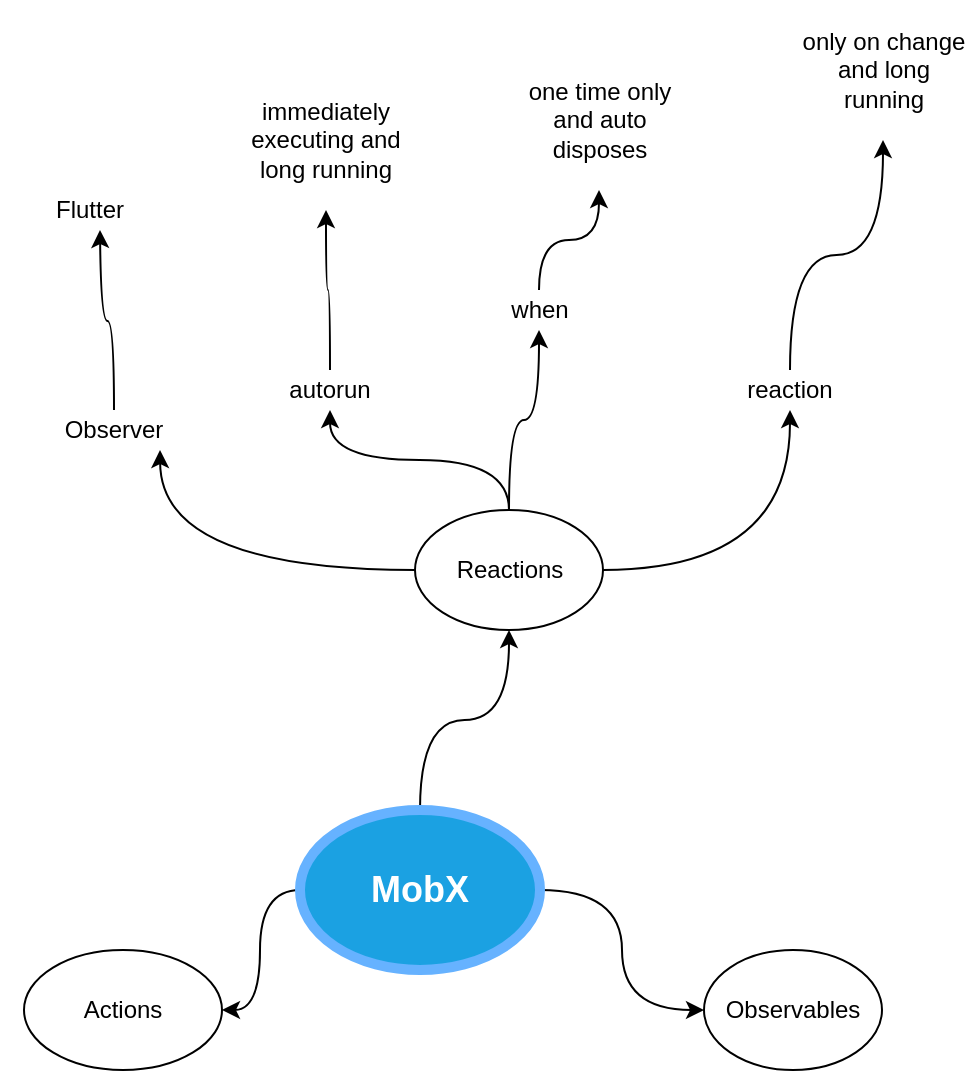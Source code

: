 <mxfile version="10.4.1" type="device"><diagram id="c-dkXqZ1PNZkew1bv0ON" name="MobX mindmap"><mxGraphModel dx="1078" dy="812" grid="1" gridSize="10" guides="1" tooltips="1" connect="1" arrows="1" fold="1" page="1" pageScale="1" pageWidth="827" pageHeight="1169" background="none" math="0" shadow="0"><root><mxCell id="0"/><mxCell id="1" parent="0"/><mxCell id="DH42BZga4FrSCfEoZspd-5" style="edgeStyle=orthogonalEdgeStyle;curved=1;rounded=0;orthogonalLoop=1;jettySize=auto;html=1;fontSize=16;entryX=0.5;entryY=1;entryDx=0;entryDy=0;" parent="1" source="DH42BZga4FrSCfEoZspd-4" target="DH42BZga4FrSCfEoZspd-6" edge="1"><mxGeometry relative="1" as="geometry"><mxPoint x="370" y="310" as="targetPoint"/></mxGeometry></mxCell><mxCell id="DH42BZga4FrSCfEoZspd-9" style="edgeStyle=orthogonalEdgeStyle;curved=1;rounded=0;orthogonalLoop=1;jettySize=auto;html=1;fontSize=16;" parent="1" source="DH42BZga4FrSCfEoZspd-4" target="DH42BZga4FrSCfEoZspd-8" edge="1"><mxGeometry relative="1" as="geometry"/></mxCell><mxCell id="DH42BZga4FrSCfEoZspd-10" style="edgeStyle=orthogonalEdgeStyle;curved=1;rounded=0;orthogonalLoop=1;jettySize=auto;html=1;fontSize=16;" parent="1" source="DH42BZga4FrSCfEoZspd-4" target="DH42BZga4FrSCfEoZspd-7" edge="1"><mxGeometry relative="1" as="geometry"/></mxCell><mxCell id="DH42BZga4FrSCfEoZspd-4" value="MobX" style="ellipse;whiteSpace=wrap;html=1;fontSize=18;fillColor=#1ba1e2;strokeColor=#66B2FF;fontColor=#ffffff;fontStyle=1;strokeWidth=5;" parent="1" vertex="1"><mxGeometry x="320" y="510" width="120" height="80" as="geometry"/></mxCell><mxCell id="DH42BZga4FrSCfEoZspd-12" style="edgeStyle=orthogonalEdgeStyle;curved=1;rounded=0;orthogonalLoop=1;jettySize=auto;html=1;entryX=0.5;entryY=1;entryDx=0;entryDy=0;fontSize=12;" parent="1" source="DH42BZga4FrSCfEoZspd-6" target="DH42BZga4FrSCfEoZspd-11" edge="1"><mxGeometry relative="1" as="geometry"/></mxCell><mxCell id="DH42BZga4FrSCfEoZspd-14" style="edgeStyle=orthogonalEdgeStyle;curved=1;rounded=0;orthogonalLoop=1;jettySize=auto;html=1;fontSize=12;" parent="1" source="DH42BZga4FrSCfEoZspd-6" target="DH42BZga4FrSCfEoZspd-13" edge="1"><mxGeometry relative="1" as="geometry"/></mxCell><mxCell id="DH42BZga4FrSCfEoZspd-16" style="edgeStyle=orthogonalEdgeStyle;curved=1;rounded=0;orthogonalLoop=1;jettySize=auto;html=1;entryX=0.5;entryY=1;entryDx=0;entryDy=0;fontSize=12;" parent="1" source="DH42BZga4FrSCfEoZspd-6" target="DH42BZga4FrSCfEoZspd-15" edge="1"><mxGeometry relative="1" as="geometry"/></mxCell><mxCell id="DH42BZga4FrSCfEoZspd-17" style="edgeStyle=orthogonalEdgeStyle;curved=1;rounded=0;orthogonalLoop=1;jettySize=auto;html=1;fontSize=12;" parent="1" source="DH42BZga4FrSCfEoZspd-6" edge="1"><mxGeometry relative="1" as="geometry"><mxPoint x="250" y="330" as="targetPoint"/></mxGeometry></mxCell><mxCell id="DH42BZga4FrSCfEoZspd-6" value="Reactions" style="ellipse;whiteSpace=wrap;html=1;fontSize=12;" parent="1" vertex="1"><mxGeometry x="377.5" y="360" width="94" height="60" as="geometry"/></mxCell><mxCell id="DH42BZga4FrSCfEoZspd-7" value="Actions" style="ellipse;whiteSpace=wrap;html=1;fontSize=12;" parent="1" vertex="1"><mxGeometry x="182" y="580" width="99" height="60" as="geometry"/></mxCell><mxCell id="DH42BZga4FrSCfEoZspd-8" value="Observables" style="ellipse;whiteSpace=wrap;html=1;fontSize=12;" parent="1" vertex="1"><mxGeometry x="522" y="580" width="89" height="60" as="geometry"/></mxCell><mxCell id="DH42BZga4FrSCfEoZspd-22" style="edgeStyle=orthogonalEdgeStyle;curved=1;rounded=0;orthogonalLoop=1;jettySize=auto;html=1;fontSize=12;" parent="1" source="DH42BZga4FrSCfEoZspd-11" target="DH42BZga4FrSCfEoZspd-21" edge="1"><mxGeometry relative="1" as="geometry"/></mxCell><mxCell id="DH42BZga4FrSCfEoZspd-11" value="autorun" style="text;html=1;strokeColor=none;fillColor=none;align=center;verticalAlign=middle;whiteSpace=wrap;rounded=0;fontSize=12;" parent="1" vertex="1"><mxGeometry x="290" y="290" width="90" height="20" as="geometry"/></mxCell><mxCell id="DH42BZga4FrSCfEoZspd-26" style="edgeStyle=orthogonalEdgeStyle;curved=1;rounded=0;orthogonalLoop=1;jettySize=auto;html=1;fontSize=18;" parent="1" source="DH42BZga4FrSCfEoZspd-13" target="DH42BZga4FrSCfEoZspd-27" edge="1"><mxGeometry relative="1" as="geometry"><mxPoint x="600" y="190" as="targetPoint"/></mxGeometry></mxCell><mxCell id="DH42BZga4FrSCfEoZspd-13" value="reaction" style="text;html=1;strokeColor=none;fillColor=none;align=center;verticalAlign=middle;whiteSpace=wrap;rounded=0;fontSize=12;" parent="1" vertex="1"><mxGeometry x="520" y="290" width="90" height="20" as="geometry"/></mxCell><mxCell id="DH42BZga4FrSCfEoZspd-24" style="edgeStyle=orthogonalEdgeStyle;curved=1;rounded=0;orthogonalLoop=1;jettySize=auto;html=1;fontSize=12;" parent="1" source="DH42BZga4FrSCfEoZspd-15" target="DH42BZga4FrSCfEoZspd-23" edge="1"><mxGeometry relative="1" as="geometry"/></mxCell><mxCell id="DH42BZga4FrSCfEoZspd-15" value="when" style="text;html=1;strokeColor=none;fillColor=none;align=center;verticalAlign=middle;whiteSpace=wrap;rounded=0;fontSize=12;" parent="1" vertex="1"><mxGeometry x="394.5" y="250" width="90" height="20" as="geometry"/></mxCell><mxCell id="DH42BZga4FrSCfEoZspd-19" style="edgeStyle=orthogonalEdgeStyle;curved=1;rounded=0;orthogonalLoop=1;jettySize=auto;html=1;fontSize=12;" parent="1" source="DH42BZga4FrSCfEoZspd-18" edge="1"><mxGeometry relative="1" as="geometry"><mxPoint x="220" y="220" as="targetPoint"/></mxGeometry></mxCell><mxCell id="DH42BZga4FrSCfEoZspd-18" value="Observer" style="text;html=1;strokeColor=none;fillColor=none;align=center;verticalAlign=middle;whiteSpace=wrap;rounded=0;fontSize=12;" parent="1" vertex="1"><mxGeometry x="182" y="310" width="90" height="20" as="geometry"/></mxCell><mxCell id="DH42BZga4FrSCfEoZspd-20" value="Flutter" style="text;html=1;strokeColor=none;fillColor=none;align=center;verticalAlign=middle;whiteSpace=wrap;rounded=0;fontSize=12;" parent="1" vertex="1"><mxGeometry x="170" y="200" width="90" height="20" as="geometry"/></mxCell><mxCell id="DH42BZga4FrSCfEoZspd-21" value="immediately executing and long running" style="text;html=1;strokeColor=none;fillColor=none;align=center;verticalAlign=middle;whiteSpace=wrap;rounded=0;fontSize=12;" parent="1" vertex="1"><mxGeometry x="288" y="140" width="90" height="70" as="geometry"/></mxCell><mxCell id="DH42BZga4FrSCfEoZspd-23" value="one time only and auto disposes" style="text;html=1;strokeColor=none;fillColor=none;align=center;verticalAlign=middle;whiteSpace=wrap;rounded=0;fontSize=12;" parent="1" vertex="1"><mxGeometry x="424.5" y="130" width="90" height="70" as="geometry"/></mxCell><mxCell id="DH42BZga4FrSCfEoZspd-27" value="only on change and long running" style="text;html=1;strokeColor=none;fillColor=none;align=center;verticalAlign=middle;whiteSpace=wrap;rounded=0;fontSize=12;" parent="1" vertex="1"><mxGeometry x="566.5" y="105" width="90" height="70" as="geometry"/></mxCell></root></mxGraphModel></diagram><diagram id="QXcDLeEcG61eVCdt9KFQ" name="ObservableFuture"><mxGraphModel dx="1078" dy="812" grid="1" gridSize="10" guides="1" tooltips="1" connect="1" arrows="1" fold="1" page="1" pageScale="1" pageWidth="827" pageHeight="1169" math="0" shadow="0"><root><mxCell id="A8Gni3CF-Jt6qkgc5ySF-0"/><mxCell id="A8Gni3CF-Jt6qkgc5ySF-1" parent="A8Gni3CF-Jt6qkgc5ySF-0"/><mxCell id="A8Gni3CF-Jt6qkgc5ySF-5" style="edgeStyle=orthogonalEdgeStyle;rounded=1;orthogonalLoop=1;jettySize=auto;html=1;exitX=0.442;exitY=0.013;exitDx=0;exitDy=0;exitPerimeter=0;curved=1;" edge="1" parent="A8Gni3CF-Jt6qkgc5ySF-1" source="A8Gni3CF-Jt6qkgc5ySF-2" target="A8Gni3CF-Jt6qkgc5ySF-3"><mxGeometry relative="1" as="geometry"><mxPoint x="380" y="330" as="sourcePoint"/><mxPoint x="459" y="300" as="targetPoint"/></mxGeometry></mxCell><mxCell id="A8Gni3CF-Jt6qkgc5ySF-6" style="edgeStyle=orthogonalEdgeStyle;rounded=0;orthogonalLoop=1;jettySize=auto;html=1;curved=1;" edge="1" parent="A8Gni3CF-Jt6qkgc5ySF-1" source="A8Gni3CF-Jt6qkgc5ySF-2" target="A8Gni3CF-Jt6qkgc5ySF-4"><mxGeometry relative="1" as="geometry"><Array as="points"><mxPoint x="320" y="420"/></Array></mxGeometry></mxCell><mxCell id="A8Gni3CF-Jt6qkgc5ySF-2" value="Pending" style="ellipse;whiteSpace=wrap;html=1;fontSize=16;fillColor=#f5f5f5;strokeColor=#666666;fontColor=#333333;" vertex="1" parent="A8Gni3CF-Jt6qkgc5ySF-1"><mxGeometry x="260" y="290" width="120" height="80" as="geometry"/></mxCell><mxCell id="A8Gni3CF-Jt6qkgc5ySF-3" value="Rejected" style="ellipse;whiteSpace=wrap;html=1;fontSize=16;fillColor=#f8cecc;strokeColor=#b85450;" vertex="1" parent="A8Gni3CF-Jt6qkgc5ySF-1"><mxGeometry x="460" y="220" width="120" height="80" as="geometry"/></mxCell><mxCell id="A8Gni3CF-Jt6qkgc5ySF-4" value="Fulfilled" style="ellipse;whiteSpace=wrap;html=1;fontSize=16;fillColor=#d5e8d4;strokeColor=#82b366;" vertex="1" parent="A8Gni3CF-Jt6qkgc5ySF-1"><mxGeometry x="460" y="380" width="120" height="80" as="geometry"/></mxCell><mxCell id="A8Gni3CF-Jt6qkgc5ySF-7" value="" style="endArrow=classic;html=1;fontSize=16;fontColor=#FFFFFF;entryX=0;entryY=0.5;entryDx=0;entryDy=0;" edge="1" parent="A8Gni3CF-Jt6qkgc5ySF-1" target="A8Gni3CF-Jt6qkgc5ySF-2"><mxGeometry width="50" height="50" relative="1" as="geometry"><mxPoint x="150" y="330" as="sourcePoint"/><mxPoint x="140" y="330" as="targetPoint"/></mxGeometry></mxCell></root></mxGraphModel></diagram></mxfile>